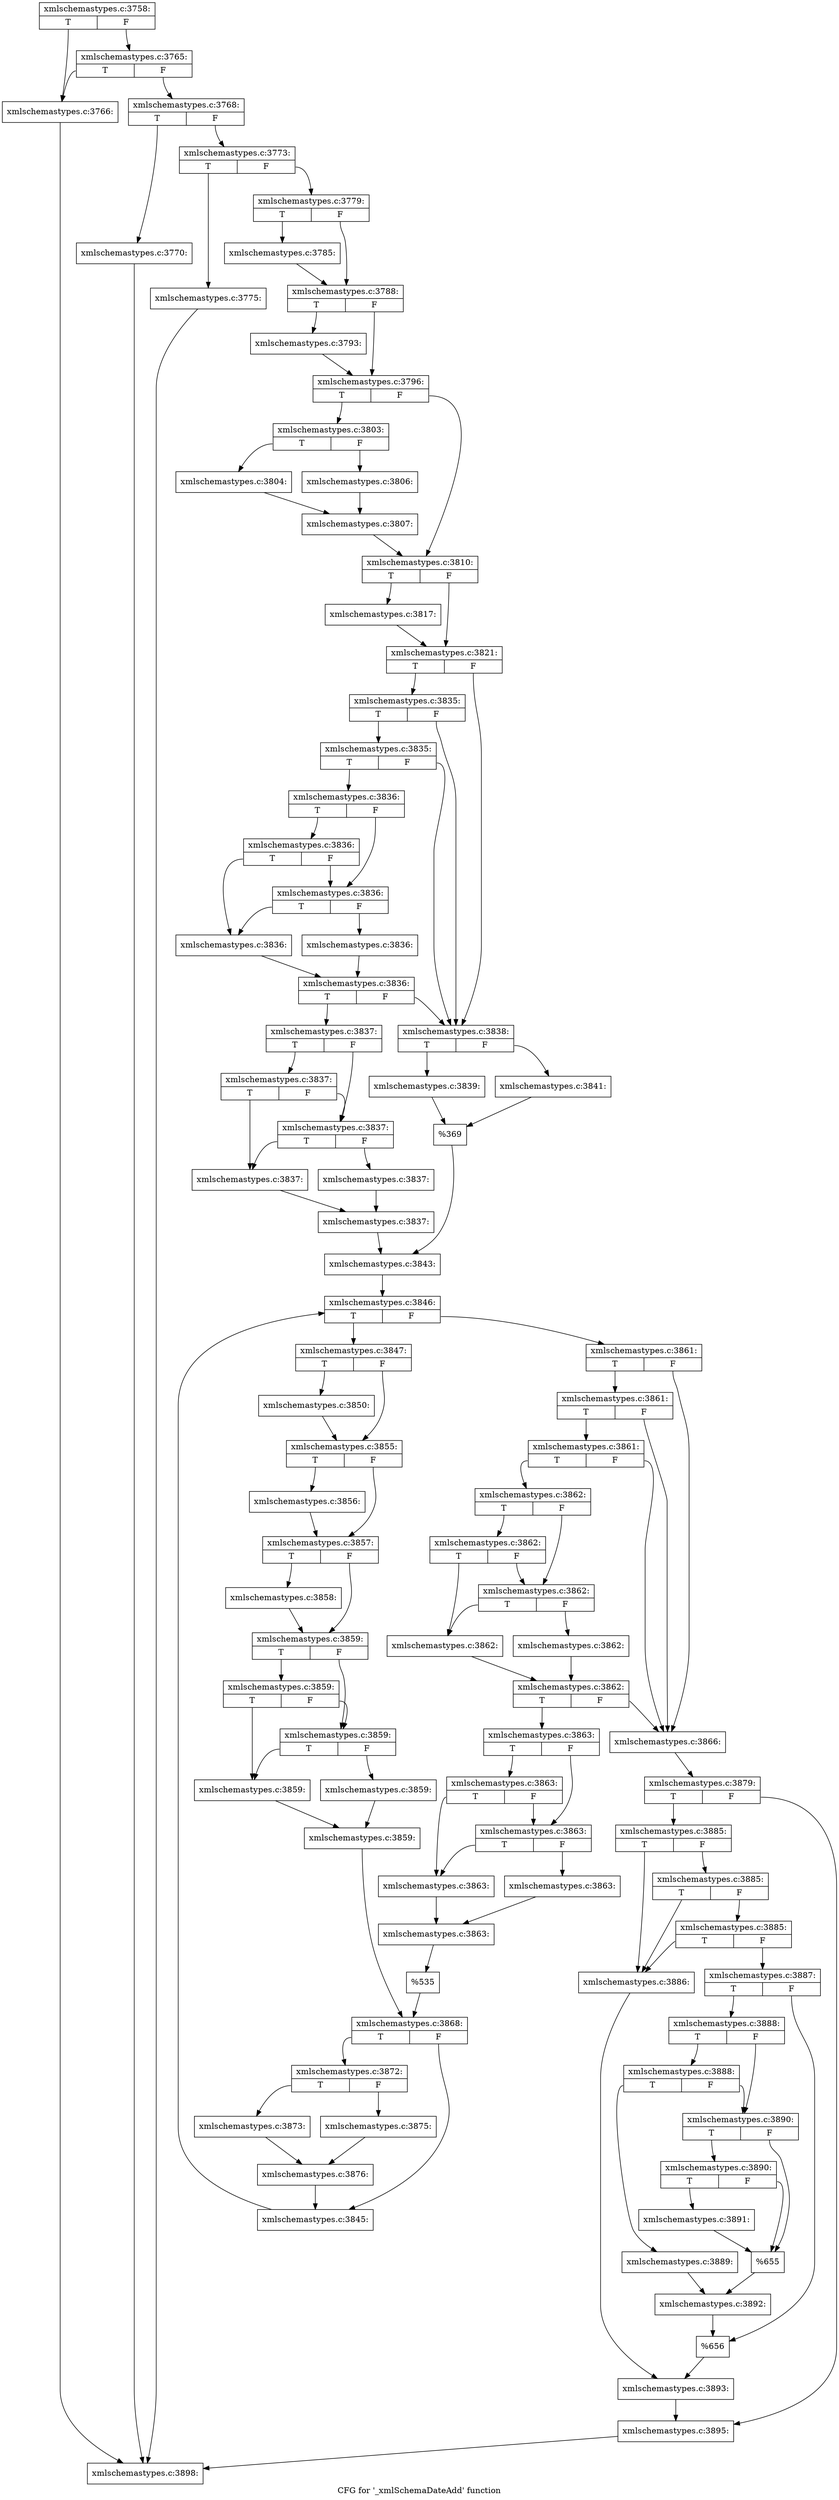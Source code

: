digraph "CFG for '_xmlSchemaDateAdd' function" {
	label="CFG for '_xmlSchemaDateAdd' function";

	Node0x587f100 [shape=record,label="{xmlschemastypes.c:3758:|{<s0>T|<s1>F}}"];
	Node0x587f100:s0 -> Node0x5a4c170;
	Node0x587f100:s1 -> Node0x5a4c210;
	Node0x5a4c210 [shape=record,label="{xmlschemastypes.c:3765:|{<s0>T|<s1>F}}"];
	Node0x5a4c210:s0 -> Node0x5a4c170;
	Node0x5a4c210:s1 -> Node0x5a4c1c0;
	Node0x5a4c170 [shape=record,label="{xmlschemastypes.c:3766:}"];
	Node0x5a4c170 -> Node0x587d440;
	Node0x5a4c1c0 [shape=record,label="{xmlschemastypes.c:3768:|{<s0>T|<s1>F}}"];
	Node0x5a4c1c0:s0 -> Node0x5a4cc30;
	Node0x5a4c1c0:s1 -> Node0x5a4cc80;
	Node0x5a4cc30 [shape=record,label="{xmlschemastypes.c:3770:}"];
	Node0x5a4cc30 -> Node0x587d440;
	Node0x5a4cc80 [shape=record,label="{xmlschemastypes.c:3773:|{<s0>T|<s1>F}}"];
	Node0x5a4cc80:s0 -> Node0x5a4d310;
	Node0x5a4cc80:s1 -> Node0x5a4d360;
	Node0x5a4d310 [shape=record,label="{xmlschemastypes.c:3775:}"];
	Node0x5a4d310 -> Node0x587d440;
	Node0x5a4d360 [shape=record,label="{xmlschemastypes.c:3779:|{<s0>T|<s1>F}}"];
	Node0x5a4d360:s0 -> Node0x5a4e370;
	Node0x5a4d360:s1 -> Node0x5a4e3c0;
	Node0x5a4e370 [shape=record,label="{xmlschemastypes.c:3785:}"];
	Node0x5a4e370 -> Node0x5a4e3c0;
	Node0x5a4e3c0 [shape=record,label="{xmlschemastypes.c:3788:|{<s0>T|<s1>F}}"];
	Node0x5a4e3c0:s0 -> Node0x5a4f7f0;
	Node0x5a4e3c0:s1 -> Node0x5a4f840;
	Node0x5a4f7f0 [shape=record,label="{xmlschemastypes.c:3793:}"];
	Node0x5a4f7f0 -> Node0x5a4f840;
	Node0x5a4f840 [shape=record,label="{xmlschemastypes.c:3796:|{<s0>T|<s1>F}}"];
	Node0x5a4f840:s0 -> Node0x5a51bc0;
	Node0x5a4f840:s1 -> Node0x5a51c10;
	Node0x5a51bc0 [shape=record,label="{xmlschemastypes.c:3803:|{<s0>T|<s1>F}}"];
	Node0x5a51bc0:s0 -> Node0x5a52100;
	Node0x5a51bc0:s1 -> Node0x5a521a0;
	Node0x5a52100 [shape=record,label="{xmlschemastypes.c:3804:}"];
	Node0x5a52100 -> Node0x5a52150;
	Node0x5a521a0 [shape=record,label="{xmlschemastypes.c:3806:}"];
	Node0x5a521a0 -> Node0x5a52150;
	Node0x5a52150 [shape=record,label="{xmlschemastypes.c:3807:}"];
	Node0x5a52150 -> Node0x5a51c10;
	Node0x5a51c10 [shape=record,label="{xmlschemastypes.c:3810:|{<s0>T|<s1>F}}"];
	Node0x5a51c10:s0 -> Node0x5a548d0;
	Node0x5a51c10:s1 -> Node0x5a54920;
	Node0x5a548d0 [shape=record,label="{xmlschemastypes.c:3817:}"];
	Node0x5a548d0 -> Node0x5a54920;
	Node0x5a54920 [shape=record,label="{xmlschemastypes.c:3821:|{<s0>T|<s1>F}}"];
	Node0x5a54920:s0 -> Node0x5a57b10;
	Node0x5a54920:s1 -> Node0x5a57a40;
	Node0x5a57b10 [shape=record,label="{xmlschemastypes.c:3835:|{<s0>T|<s1>F}}"];
	Node0x5a57b10:s0 -> Node0x5a57e90;
	Node0x5a57b10:s1 -> Node0x5a57a40;
	Node0x5a57e90 [shape=record,label="{xmlschemastypes.c:3835:|{<s0>T|<s1>F}}"];
	Node0x5a57e90:s0 -> Node0x5a57a90;
	Node0x5a57e90:s1 -> Node0x5a57a40;
	Node0x5a57a90 [shape=record,label="{xmlschemastypes.c:3836:|{<s0>T|<s1>F}}"];
	Node0x5a57a90:s0 -> Node0x5a58a10;
	Node0x5a57a90:s1 -> Node0x5a589c0;
	Node0x5a58a10 [shape=record,label="{xmlschemastypes.c:3836:|{<s0>T|<s1>F}}"];
	Node0x5a58a10:s0 -> Node0x5a588d0;
	Node0x5a58a10:s1 -> Node0x5a589c0;
	Node0x5a589c0 [shape=record,label="{xmlschemastypes.c:3836:|{<s0>T|<s1>F}}"];
	Node0x5a589c0:s0 -> Node0x5a588d0;
	Node0x5a589c0:s1 -> Node0x5a58920;
	Node0x5a588d0 [shape=record,label="{xmlschemastypes.c:3836:}"];
	Node0x5a588d0 -> Node0x5a58970;
	Node0x5a58920 [shape=record,label="{xmlschemastypes.c:3836:}"];
	Node0x5a58920 -> Node0x5a58970;
	Node0x5a58970 [shape=record,label="{xmlschemastypes.c:3836:|{<s0>T|<s1>F}}"];
	Node0x5a58970:s0 -> Node0x5a579a0;
	Node0x5a58970:s1 -> Node0x5a57a40;
	Node0x5a579a0 [shape=record,label="{xmlschemastypes.c:3837:|{<s0>T|<s1>F}}"];
	Node0x5a579a0:s0 -> Node0x5a5a020;
	Node0x5a579a0:s1 -> Node0x5a59fd0;
	Node0x5a5a020 [shape=record,label="{xmlschemastypes.c:3837:|{<s0>T|<s1>F}}"];
	Node0x5a5a020:s0 -> Node0x5a59ee0;
	Node0x5a5a020:s1 -> Node0x5a59fd0;
	Node0x5a59fd0 [shape=record,label="{xmlschemastypes.c:3837:|{<s0>T|<s1>F}}"];
	Node0x5a59fd0:s0 -> Node0x5a59ee0;
	Node0x5a59fd0:s1 -> Node0x5a59f30;
	Node0x5a59ee0 [shape=record,label="{xmlschemastypes.c:3837:}"];
	Node0x5a59ee0 -> Node0x5a59f80;
	Node0x5a59f30 [shape=record,label="{xmlschemastypes.c:3837:}"];
	Node0x5a59f30 -> Node0x5a59f80;
	Node0x5a59f80 [shape=record,label="{xmlschemastypes.c:3837:}"];
	Node0x5a59f80 -> Node0x5a579f0;
	Node0x5a57a40 [shape=record,label="{xmlschemastypes.c:3838:|{<s0>T|<s1>F}}"];
	Node0x5a57a40:s0 -> Node0x5a5b470;
	Node0x5a57a40:s1 -> Node0x5a5b510;
	Node0x5a5b470 [shape=record,label="{xmlschemastypes.c:3839:}"];
	Node0x5a5b470 -> Node0x5a5b4c0;
	Node0x5a5b510 [shape=record,label="{xmlschemastypes.c:3841:}"];
	Node0x5a5b510 -> Node0x5a5b4c0;
	Node0x5a5b4c0 [shape=record,label="{%369}"];
	Node0x5a5b4c0 -> Node0x5a579f0;
	Node0x5a579f0 [shape=record,label="{xmlschemastypes.c:3843:}"];
	Node0x5a579f0 -> Node0x5a5c8a0;
	Node0x5a5c8a0 [shape=record,label="{xmlschemastypes.c:3846:|{<s0>T|<s1>F}}"];
	Node0x5a5c8a0:s0 -> Node0x5a5ca60;
	Node0x5a5c8a0:s1 -> Node0x5a5cb00;
	Node0x5a5ca60 [shape=record,label="{xmlschemastypes.c:3847:|{<s0>T|<s1>F}}"];
	Node0x5a5ca60:s0 -> Node0x5a5e670;
	Node0x5a5ca60:s1 -> Node0x5a5e6c0;
	Node0x5a5e670 [shape=record,label="{xmlschemastypes.c:3850:}"];
	Node0x5a5e670 -> Node0x5a5e6c0;
	Node0x5a5e6c0 [shape=record,label="{xmlschemastypes.c:3855:|{<s0>T|<s1>F}}"];
	Node0x5a5e6c0:s0 -> Node0x5a5ec00;
	Node0x5a5e6c0:s1 -> Node0x5a5ec50;
	Node0x5a5ec00 [shape=record,label="{xmlschemastypes.c:3856:}"];
	Node0x5a5ec00 -> Node0x5a5ec50;
	Node0x5a5ec50 [shape=record,label="{xmlschemastypes.c:3857:|{<s0>T|<s1>F}}"];
	Node0x5a5ec50:s0 -> Node0x5a5f0e0;
	Node0x5a5ec50:s1 -> Node0x5a5f130;
	Node0x5a5f0e0 [shape=record,label="{xmlschemastypes.c:3858:}"];
	Node0x5a5f0e0 -> Node0x5a5f130;
	Node0x5a5f130 [shape=record,label="{xmlschemastypes.c:3859:|{<s0>T|<s1>F}}"];
	Node0x5a5f130:s0 -> Node0x5a5f6f0;
	Node0x5a5f130:s1 -> Node0x5a5f6a0;
	Node0x5a5f6f0 [shape=record,label="{xmlschemastypes.c:3859:|{<s0>T|<s1>F}}"];
	Node0x5a5f6f0:s0 -> Node0x5a5f5b0;
	Node0x5a5f6f0:s1 -> Node0x5a5f6a0;
	Node0x5a5f6a0 [shape=record,label="{xmlschemastypes.c:3859:|{<s0>T|<s1>F}}"];
	Node0x5a5f6a0:s0 -> Node0x5a5f5b0;
	Node0x5a5f6a0:s1 -> Node0x5a5f600;
	Node0x5a5f5b0 [shape=record,label="{xmlschemastypes.c:3859:}"];
	Node0x5a5f5b0 -> Node0x5a5f650;
	Node0x5a5f600 [shape=record,label="{xmlschemastypes.c:3859:}"];
	Node0x5a5f600 -> Node0x5a5f650;
	Node0x5a5f650 [shape=record,label="{xmlschemastypes.c:3859:}"];
	Node0x5a5f650 -> Node0x5a5cab0;
	Node0x5a5cb00 [shape=record,label="{xmlschemastypes.c:3861:|{<s0>T|<s1>F}}"];
	Node0x5a5cb00:s0 -> Node0x5a60810;
	Node0x5a5cb00:s1 -> Node0x5a60740;
	Node0x5a60810 [shape=record,label="{xmlschemastypes.c:3861:|{<s0>T|<s1>F}}"];
	Node0x5a60810:s0 -> Node0x5a60b90;
	Node0x5a60810:s1 -> Node0x5a60740;
	Node0x5a60b90 [shape=record,label="{xmlschemastypes.c:3861:|{<s0>T|<s1>F}}"];
	Node0x5a60b90:s0 -> Node0x5a60790;
	Node0x5a60b90:s1 -> Node0x5a60740;
	Node0x5a60790 [shape=record,label="{xmlschemastypes.c:3862:|{<s0>T|<s1>F}}"];
	Node0x5a60790:s0 -> Node0x5a61570;
	Node0x5a60790:s1 -> Node0x5a61520;
	Node0x5a61570 [shape=record,label="{xmlschemastypes.c:3862:|{<s0>T|<s1>F}}"];
	Node0x5a61570:s0 -> Node0x5a61430;
	Node0x5a61570:s1 -> Node0x5a61520;
	Node0x5a61520 [shape=record,label="{xmlschemastypes.c:3862:|{<s0>T|<s1>F}}"];
	Node0x5a61520:s0 -> Node0x5a61430;
	Node0x5a61520:s1 -> Node0x5a61480;
	Node0x5a61430 [shape=record,label="{xmlschemastypes.c:3862:}"];
	Node0x5a61430 -> Node0x5a614d0;
	Node0x5a61480 [shape=record,label="{xmlschemastypes.c:3862:}"];
	Node0x5a61480 -> Node0x5a614d0;
	Node0x5a614d0 [shape=record,label="{xmlschemastypes.c:3862:|{<s0>T|<s1>F}}"];
	Node0x5a614d0:s0 -> Node0x5a606a0;
	Node0x5a614d0:s1 -> Node0x5a60740;
	Node0x5a606a0 [shape=record,label="{xmlschemastypes.c:3863:|{<s0>T|<s1>F}}"];
	Node0x5a606a0:s0 -> Node0x5a62bf0;
	Node0x5a606a0:s1 -> Node0x5a62ba0;
	Node0x5a62bf0 [shape=record,label="{xmlschemastypes.c:3863:|{<s0>T|<s1>F}}"];
	Node0x5a62bf0:s0 -> Node0x5a62ab0;
	Node0x5a62bf0:s1 -> Node0x5a62ba0;
	Node0x5a62ba0 [shape=record,label="{xmlschemastypes.c:3863:|{<s0>T|<s1>F}}"];
	Node0x5a62ba0:s0 -> Node0x5a62ab0;
	Node0x5a62ba0:s1 -> Node0x5a62b00;
	Node0x5a62ab0 [shape=record,label="{xmlschemastypes.c:3863:}"];
	Node0x5a62ab0 -> Node0x5a62b50;
	Node0x5a62b00 [shape=record,label="{xmlschemastypes.c:3863:}"];
	Node0x5a62b00 -> Node0x5a62b50;
	Node0x5a62b50 [shape=record,label="{xmlschemastypes.c:3863:}"];
	Node0x5a62b50 -> Node0x5a606f0;
	Node0x5a60740 [shape=record,label="{xmlschemastypes.c:3866:}"];
	Node0x5a60740 -> Node0x5a5c820;
	Node0x5a606f0 [shape=record,label="{%535}"];
	Node0x5a606f0 -> Node0x5a5cab0;
	Node0x5a5cab0 [shape=record,label="{xmlschemastypes.c:3868:|{<s0>T|<s1>F}}"];
	Node0x5a5cab0:s0 -> Node0x5a65b10;
	Node0x5a5cab0:s1 -> Node0x5a65b60;
	Node0x5a65b10 [shape=record,label="{xmlschemastypes.c:3872:|{<s0>T|<s1>F}}"];
	Node0x5a65b10:s0 -> Node0x5a66050;
	Node0x5a65b10:s1 -> Node0x5a660f0;
	Node0x5a66050 [shape=record,label="{xmlschemastypes.c:3873:}"];
	Node0x5a66050 -> Node0x5a660a0;
	Node0x5a660f0 [shape=record,label="{xmlschemastypes.c:3875:}"];
	Node0x5a660f0 -> Node0x5a660a0;
	Node0x5a660a0 [shape=record,label="{xmlschemastypes.c:3876:}"];
	Node0x5a660a0 -> Node0x5a65b60;
	Node0x5a65b60 [shape=record,label="{xmlschemastypes.c:3845:}"];
	Node0x5a65b60 -> Node0x5a5c8a0;
	Node0x5a5c820 [shape=record,label="{xmlschemastypes.c:3879:|{<s0>T|<s1>F}}"];
	Node0x5a5c820:s0 -> Node0x5a5c600;
	Node0x5a5c820:s1 -> Node0x5a67130;
	Node0x5a5c600 [shape=record,label="{xmlschemastypes.c:3885:|{<s0>T|<s1>F}}"];
	Node0x5a5c600:s0 -> Node0x5a67620;
	Node0x5a5c600:s1 -> Node0x5a67790;
	Node0x5a67790 [shape=record,label="{xmlschemastypes.c:3885:|{<s0>T|<s1>F}}"];
	Node0x5a67790:s0 -> Node0x5a67620;
	Node0x5a67790:s1 -> Node0x5a67710;
	Node0x5a67710 [shape=record,label="{xmlschemastypes.c:3885:|{<s0>T|<s1>F}}"];
	Node0x5a67710:s0 -> Node0x5a67620;
	Node0x5a67710:s1 -> Node0x5a676c0;
	Node0x5a67620 [shape=record,label="{xmlschemastypes.c:3886:}"];
	Node0x5a67620 -> Node0x5a67670;
	Node0x5a676c0 [shape=record,label="{xmlschemastypes.c:3887:|{<s0>T|<s1>F}}"];
	Node0x5a676c0:s0 -> Node0x5a686b0;
	Node0x5a676c0:s1 -> Node0x5a68700;
	Node0x5a686b0 [shape=record,label="{xmlschemastypes.c:3888:|{<s0>T|<s1>F}}"];
	Node0x5a686b0:s0 -> Node0x5a68ce0;
	Node0x5a686b0:s1 -> Node0x5a68c90;
	Node0x5a68ce0 [shape=record,label="{xmlschemastypes.c:3888:|{<s0>T|<s1>F}}"];
	Node0x5a68ce0:s0 -> Node0x5a68bf0;
	Node0x5a68ce0:s1 -> Node0x5a68c90;
	Node0x5a68bf0 [shape=record,label="{xmlschemastypes.c:3889:}"];
	Node0x5a68bf0 -> Node0x5a68c40;
	Node0x5a68c90 [shape=record,label="{xmlschemastypes.c:3890:|{<s0>T|<s1>F}}"];
	Node0x5a68c90:s0 -> Node0x5a69980;
	Node0x5a68c90:s1 -> Node0x5a69930;
	Node0x5a69980 [shape=record,label="{xmlschemastypes.c:3890:|{<s0>T|<s1>F}}"];
	Node0x5a69980:s0 -> Node0x5a698e0;
	Node0x5a69980:s1 -> Node0x5a69930;
	Node0x5a698e0 [shape=record,label="{xmlschemastypes.c:3891:}"];
	Node0x5a698e0 -> Node0x5a69930;
	Node0x5a69930 [shape=record,label="{%655}"];
	Node0x5a69930 -> Node0x5a68c40;
	Node0x5a68c40 [shape=record,label="{xmlschemastypes.c:3892:}"];
	Node0x5a68c40 -> Node0x5a68700;
	Node0x5a68700 [shape=record,label="{%656}"];
	Node0x5a68700 -> Node0x5a67670;
	Node0x5a67670 [shape=record,label="{xmlschemastypes.c:3893:}"];
	Node0x5a67670 -> Node0x5a67130;
	Node0x5a67130 [shape=record,label="{xmlschemastypes.c:3895:}"];
	Node0x5a67130 -> Node0x587d440;
	Node0x587d440 [shape=record,label="{xmlschemastypes.c:3898:}"];
}
